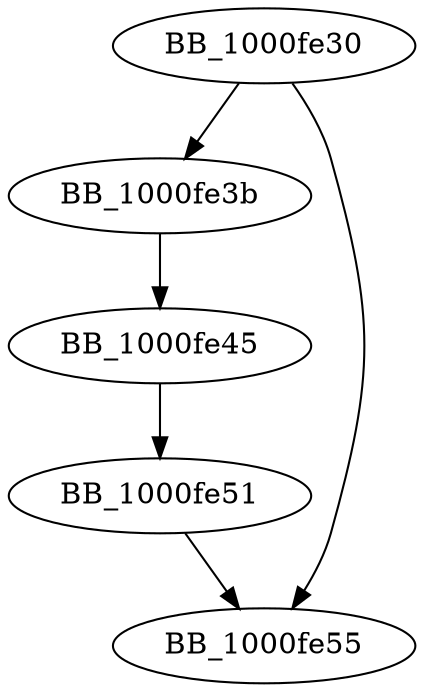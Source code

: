 DiGraph __shift{
BB_1000fe30->BB_1000fe3b
BB_1000fe30->BB_1000fe55
BB_1000fe3b->BB_1000fe45
BB_1000fe45->BB_1000fe51
BB_1000fe51->BB_1000fe55
}
